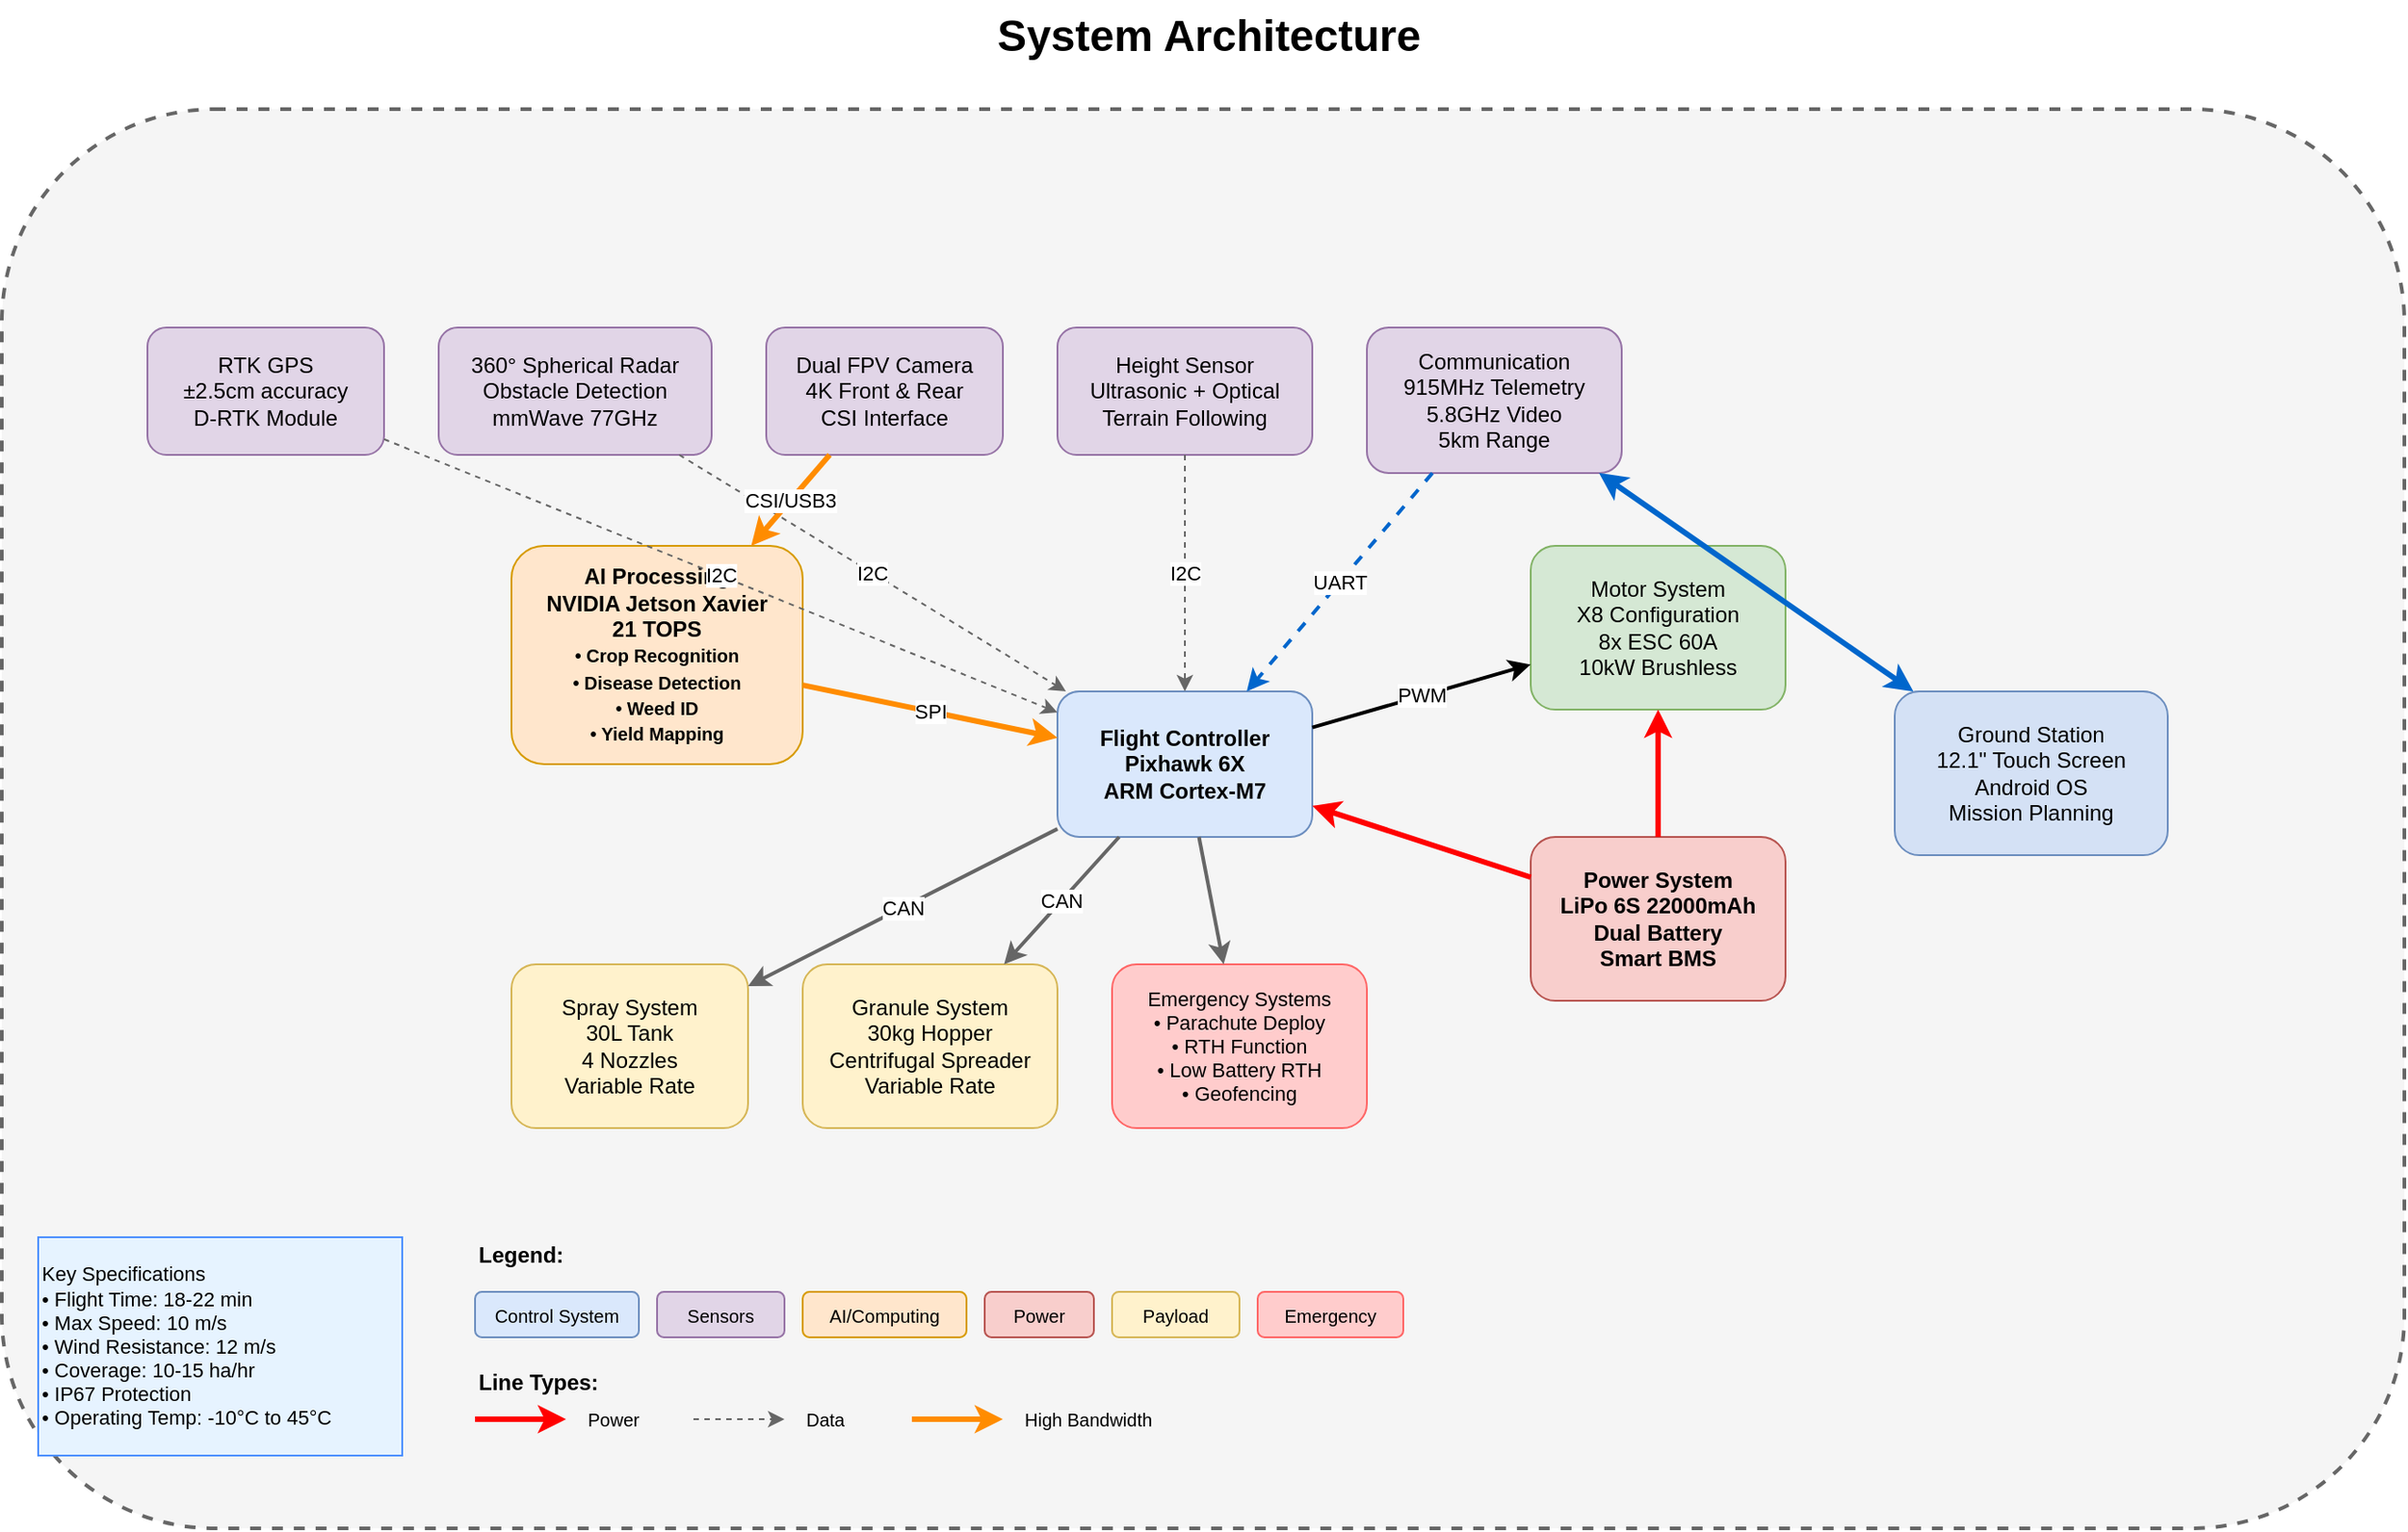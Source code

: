 <mxfile version="27.2.0">
  <diagram name="AgriSmart-Enhanced-Architecture" id="agrismart-drone-pro-v2">
    <mxGraphModel dx="2066" dy="1137" grid="1" gridSize="10" guides="1" tooltips="1" connect="1" arrows="1" fold="1" page="1" pageScale="1" pageWidth="1400" pageHeight="900" math="0" shadow="0">
      <root>
        <mxCell id="0" />
        <mxCell id="1" parent="0" />
        <mxCell id="2" value="&amp;nbsp;System Architecture" style="text;html=1;strokeColor=none;fillColor=none;align=center;verticalAlign=middle;whiteSpace=wrap;rounded=0;fontSize=24;fontStyle=1" parent="1" vertex="1">
          <mxGeometry x="450" y="20" width="500" height="40" as="geometry" />
        </mxCell>
        <mxCell id="3" value="" style="rounded=1;whiteSpace=wrap;html=1;fillColor=#f5f5f5;strokeColor=#666666;strokeWidth=2;dashed=1" parent="1" vertex="1">
          <mxGeometry x="40" y="80" width="1320" height="780" as="geometry" />
        </mxCell>
        <mxCell id="4" value="Flight Controller&lt;br&gt;Pixhawk 6X&lt;br&gt;ARM Cortex-M7" style="rounded=1;whiteSpace=wrap;html=1;fillColor=#dae8fc;strokeColor=#6c8ebf;fontStyle=1;fontSize=12" parent="1" vertex="1">
          <mxGeometry x="620" y="400" width="140" height="80" as="geometry" />
        </mxCell>
        <mxCell id="5" value="Motor System&lt;br&gt;X8 Configuration&lt;br&gt;8x ESC 60A&lt;br&gt;10kW Brushless" style="rounded=1;whiteSpace=wrap;html=1;fillColor=#d5e8d4;strokeColor=#82b366;fontSize=12" parent="1" vertex="1">
          <mxGeometry x="880" y="320" width="140" height="90" as="geometry" />
        </mxCell>
        <mxCell id="6" value="AI Processing&lt;br&gt;NVIDIA Jetson Xavier&lt;br&gt;21 TOPS&lt;br&gt;&lt;font size=&quot;1&quot;&gt;• Crop Recognition&lt;br&gt;• Disease Detection&lt;br&gt;• Weed ID&lt;br&gt;• Yield Mapping&lt;/font&gt;" style="rounded=1;whiteSpace=wrap;html=1;fillColor=#ffe6cc;strokeColor=#d79b00;fontStyle=1;fontSize=12" parent="1" vertex="1">
          <mxGeometry x="320" y="320" width="160" height="120" as="geometry" />
        </mxCell>
        <mxCell id="7" value="RTK GPS&lt;br&gt;±2.5cm accuracy&lt;br&gt;D-RTK Module" style="rounded=1;whiteSpace=wrap;html=1;fillColor=#e1d5e7;strokeColor=#9673a6;fontSize=12" parent="1" vertex="1">
          <mxGeometry x="120" y="200" width="130" height="70" as="geometry" />
        </mxCell>
        <mxCell id="8" value="360° Spherical Radar&lt;br&gt;Obstacle Detection&lt;br&gt;mmWave 77GHz" style="rounded=1;whiteSpace=wrap;html=1;fillColor=#e1d5e7;strokeColor=#9673a6;fontSize=12" parent="1" vertex="1">
          <mxGeometry x="280" y="200" width="150" height="70" as="geometry" />
        </mxCell>
        <mxCell id="9" value="Dual FPV Camera&lt;br&gt;4K Front &amp; Rear&lt;br&gt;CSI Interface" style="rounded=1;whiteSpace=wrap;html=1;fillColor=#e1d5e7;strokeColor=#9673a6;fontSize=12" parent="1" vertex="1">
          <mxGeometry x="460" y="200" width="130" height="70" as="geometry" />
        </mxCell>
        <mxCell id="10" value="Height Sensor&lt;br&gt;Ultrasonic + Optical&lt;br&gt;Terrain Following" style="rounded=1;whiteSpace=wrap;html=1;fillColor=#e1d5e7;strokeColor=#9673a6;fontSize=12" parent="1" vertex="1">
          <mxGeometry x="620" y="200" width="140" height="70" as="geometry" />
        </mxCell>
        <mxCell id="11" value="Communication&lt;br&gt;915MHz Telemetry&lt;br&gt;5.8GHz Video&lt;br&gt;5km Range" style="rounded=1;whiteSpace=wrap;html=1;fillColor=#e1d5e7;strokeColor=#9673a6;fontSize=12" parent="1" vertex="1">
          <mxGeometry x="790" y="200" width="140" height="80" as="geometry" />
        </mxCell>
        <mxCell id="12" value="Spray System&lt;br&gt;30L Tank&lt;br&gt;4 Nozzles&lt;br&gt;Variable Rate" style="rounded=1;whiteSpace=wrap;html=1;fillColor=#fff2cc;strokeColor=#d6b656;fontSize=12" parent="1" vertex="1">
          <mxGeometry x="320" y="550" width="130" height="90" as="geometry" />
        </mxCell>
        <mxCell id="13" value="Granule System&lt;br&gt;30kg Hopper&lt;br&gt;Centrifugal Spreader&lt;br&gt;Variable Rate" style="rounded=1;whiteSpace=wrap;html=1;fillColor=#fff2cc;strokeColor=#d6b656;fontSize=12" parent="1" vertex="1">
          <mxGeometry x="480" y="550" width="140" height="90" as="geometry" />
        </mxCell>
        <mxCell id="14" value="Power System&lt;br&gt;LiPo 6S 22000mAh&lt;br&gt;Dual Battery&lt;br&gt;Smart BMS" style="rounded=1;whiteSpace=wrap;html=1;fillColor=#f8cecc;strokeColor=#b85450;fontStyle=1;fontSize=12" parent="1" vertex="1">
          <mxGeometry x="880" y="480" width="140" height="90" as="geometry" />
        </mxCell>
        <mxCell id="15" value="Ground Station&lt;br&gt;12.1&quot; Touch Screen&lt;br&gt;Android OS&lt;br&gt;Mission Planning" style="rounded=1;whiteSpace=wrap;html=1;fillColor=#d4e1f5;strokeColor=#6c8ebf;fontSize=12" parent="1" vertex="1">
          <mxGeometry x="1080" y="400" width="150" height="90" as="geometry" />
        </mxCell>
        <mxCell id="16" value="Emergency Systems&lt;br&gt;• Parachute Deploy&lt;br&gt;• RTH Function&lt;br&gt;• Low Battery RTH&lt;br&gt;• Geofencing" style="rounded=1;whiteSpace=wrap;html=1;fillColor=#ffcccc;strokeColor=#ff6666;fontSize=11" parent="1" vertex="1">
          <mxGeometry x="650" y="550" width="140" height="90" as="geometry" />
        </mxCell>
        <mxCell id="17" value="Key Specifications&lt;br&gt;• Flight Time: 18-22 min&lt;br&gt;• Max Speed: 10 m/s&lt;br&gt;• Wind Resistance: 12 m/s&lt;br&gt;• Coverage: 10-15 ha/hr&lt;br&gt;• IP67 Protection&lt;br&gt;• Operating Temp: -10°C to 45°C" style="rounded=0;whiteSpace=wrap;html=1;fillColor=#e6f3ff;strokeColor=#4d90fe;fontSize=11;align=left" parent="1" vertex="1">
          <mxGeometry x="60" y="700" width="200" height="120" as="geometry" />
        </mxCell>
        <mxCell id="23" value="PWM" style="endArrow=classic;html=1;strokeWidth=2;strokeColor=#000000;" parent="1" source="4" target="5" edge="1">
          <mxGeometry relative="1" as="geometry" />
        </mxCell>
        <mxCell id="24" value="I2C" style="endArrow=classic;html=1;strokeWidth=1;strokeColor=#666666;dashed=1;" parent="1" source="7" target="4" edge="1">
          <mxGeometry relative="1" as="geometry" />
        </mxCell>
        <mxCell id="25" value="I2C" style="endArrow=classic;html=1;strokeWidth=1;strokeColor=#666666;dashed=1;" parent="1" source="8" target="4" edge="1">
          <mxGeometry relative="1" as="geometry" />
        </mxCell>
        <mxCell id="26" value="I2C" style="endArrow=classic;html=1;strokeWidth=1;strokeColor=#666666;dashed=1;" parent="1" source="10" target="4" edge="1">
          <mxGeometry relative="1" as="geometry" />
        </mxCell>
        <mxCell id="27" value="CSI/USB3" style="endArrow=classic;html=1;strokeWidth=3;strokeColor=#FF8C00;" parent="1" source="9" target="6" edge="1">
          <mxGeometry relative="1" as="geometry" />
        </mxCell>
        <mxCell id="28" value="SPI" style="endArrow=classic;html=1;strokeWidth=3;strokeColor=#FF8C00;" parent="1" source="6" target="4" edge="1">
          <mxGeometry relative="1" as="geometry" />
        </mxCell>
        <mxCell id="29" value="UART" style="endArrow=classic;html=1;strokeWidth=2;strokeColor=#0066CC;dashed=1;" parent="1" source="11" target="4" edge="1">
          <mxGeometry relative="1" as="geometry" />
        </mxCell>
        <mxCell id="30" style="endArrow=classic;html=1;strokeWidth=3;strokeColor=#FF0000;" parent="1" source="14" target="4" edge="1">
          <mxGeometry relative="1" as="geometry" />
        </mxCell>
        <mxCell id="31" style="endArrow=classic;html=1;strokeWidth=3;strokeColor=#FF0000;" parent="1" source="14" target="5" edge="1">
          <mxGeometry relative="1" as="geometry" />
        </mxCell>
        <mxCell id="32" value="CAN" style="endArrow=classic;html=1;strokeWidth=2;strokeColor=#666666;" parent="1" source="4" target="12" edge="1">
          <mxGeometry relative="1" as="geometry" />
        </mxCell>
        <mxCell id="33" value="CAN" style="endArrow=classic;html=1;strokeWidth=2;strokeColor=#666666;" parent="1" source="4" target="13" edge="1">
          <mxGeometry relative="1" as="geometry" />
        </mxCell>
        <mxCell id="34" style="endArrow=classic;html=1;strokeWidth=2;strokeColor=#666666;" parent="1" source="4" target="16" edge="1">
          <mxGeometry relative="1" as="geometry" />
        </mxCell>
        <mxCell id="35" style="endArrow=classic;startArrow=classic;html=1;strokeWidth=3;strokeColor=#0066CC;" parent="1" source="11" target="15" edge="1">
          <mxGeometry relative="1" as="geometry" />
        </mxCell>
        <mxCell id="36" value="Legend:" style="text;html=1;strokeColor=none;fillColor=none;align=left;verticalAlign=middle;whiteSpace=wrap;rounded=0;fontStyle=1;fontSize=12" parent="1" vertex="1">
          <mxGeometry x="300" y="700" width="60" height="20" as="geometry" />
        </mxCell>
        <mxCell id="37" value="Control System" style="rounded=1;whiteSpace=wrap;html=1;fillColor=#dae8fc;strokeColor=#6c8ebf;fontSize=10" parent="1" vertex="1">
          <mxGeometry x="300" y="730" width="90" height="25" as="geometry" />
        </mxCell>
        <mxCell id="38" value="Sensors" style="rounded=1;whiteSpace=wrap;html=1;fillColor=#e1d5e7;strokeColor=#9673a6;fontSize=10" parent="1" vertex="1">
          <mxGeometry x="400" y="730" width="70" height="25" as="geometry" />
        </mxCell>
        <mxCell id="39" value="AI/Computing" style="rounded=1;whiteSpace=wrap;html=1;fillColor=#ffe6cc;strokeColor=#d79b00;fontSize=10" parent="1" vertex="1">
          <mxGeometry x="480" y="730" width="90" height="25" as="geometry" />
        </mxCell>
        <mxCell id="40" value="Power" style="rounded=1;whiteSpace=wrap;html=1;fillColor=#f8cecc;strokeColor=#b85450;fontSize=10" parent="1" vertex="1">
          <mxGeometry x="580" y="730" width="60" height="25" as="geometry" />
        </mxCell>
        <mxCell id="41" value="Payload" style="rounded=1;whiteSpace=wrap;html=1;fillColor=#fff2cc;strokeColor=#d6b656;fontSize=10" parent="1" vertex="1">
          <mxGeometry x="650" y="730" width="70" height="25" as="geometry" />
        </mxCell>
        <mxCell id="42" value="Emergency" style="rounded=1;whiteSpace=wrap;html=1;fillColor=#ffcccc;strokeColor=#ff6666;fontSize=10" parent="1" vertex="1">
          <mxGeometry x="730" y="730" width="80" height="25" as="geometry" />
        </mxCell>
        <mxCell id="43" value="Line Types:" style="text;html=1;strokeColor=none;fillColor=none;align=left;verticalAlign=middle;whiteSpace=wrap;rounded=0;fontStyle=1;fontSize=12" parent="1" vertex="1">
          <mxGeometry x="300" y="770" width="80" height="20" as="geometry" />
        </mxCell>
        <mxCell id="44" value="" style="endArrow=classic;html=1;strokeWidth=3;strokeColor=#FF0000;" parent="1" edge="1">
          <mxGeometry x="300" y="795" width="50" height="10" as="geometry">
            <mxPoint x="300" y="800" as="sourcePoint" />
            <mxPoint x="350" y="800" as="targetPoint" />
          </mxGeometry>
        </mxCell>
        <mxCell id="45" value="Power" style="text;html=1;strokeColor=none;fillColor=none;align=left;verticalAlign=middle;whiteSpace=wrap;rounded=0;fontSize=10" parent="1" vertex="1">
          <mxGeometry x="360" y="790" width="40" height="20" as="geometry" />
        </mxCell>
        <mxCell id="46" value="" style="endArrow=classic;html=1;strokeWidth=1;strokeColor=#666666;dashed=1;" parent="1" edge="1">
          <mxGeometry x="420" y="795" width="50" height="10" as="geometry">
            <mxPoint x="420" y="800" as="sourcePoint" />
            <mxPoint x="470" y="800" as="targetPoint" />
          </mxGeometry>
        </mxCell>
        <mxCell id="47" value="Data" style="text;html=1;strokeColor=none;fillColor=none;align=left;verticalAlign=middle;whiteSpace=wrap;rounded=0;fontSize=10" parent="1" vertex="1">
          <mxGeometry x="480" y="790" width="40" height="20" as="geometry" />
        </mxCell>
        <mxCell id="48" value="" style="endArrow=classic;html=1;strokeWidth=3;strokeColor=#FF8C00;" parent="1" edge="1">
          <mxGeometry x="540" y="795" width="50" height="10" as="geometry">
            <mxPoint x="540" y="800" as="sourcePoint" />
            <mxPoint x="590" y="800" as="targetPoint" />
          </mxGeometry>
        </mxCell>
        <mxCell id="49" value="High Bandwidth" style="text;html=1;strokeColor=none;fillColor=none;align=left;verticalAlign=middle;whiteSpace=wrap;rounded=0;fontSize=10" parent="1" vertex="1">
          <mxGeometry x="600" y="790" width="90" height="20" as="geometry" />
        </mxCell>
      </root>
    </mxGraphModel>
  </diagram>
</mxfile>
